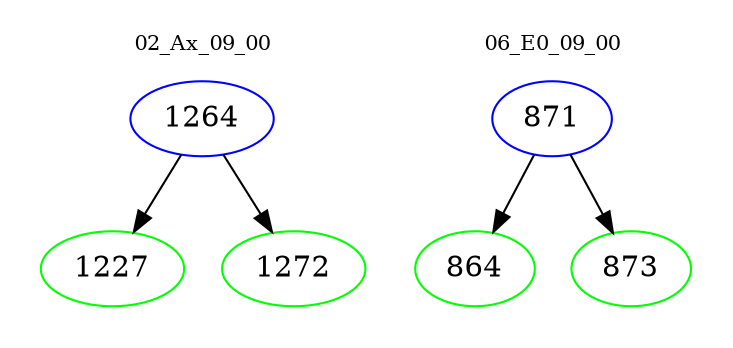 digraph{
subgraph cluster_0 {
color = white
label = "02_Ax_09_00";
fontsize=10;
T0_1264 [label="1264", color="blue"]
T0_1264 -> T0_1227 [color="black"]
T0_1227 [label="1227", color="green"]
T0_1264 -> T0_1272 [color="black"]
T0_1272 [label="1272", color="green"]
}
subgraph cluster_1 {
color = white
label = "06_E0_09_00";
fontsize=10;
T1_871 [label="871", color="blue"]
T1_871 -> T1_864 [color="black"]
T1_864 [label="864", color="green"]
T1_871 -> T1_873 [color="black"]
T1_873 [label="873", color="green"]
}
}
